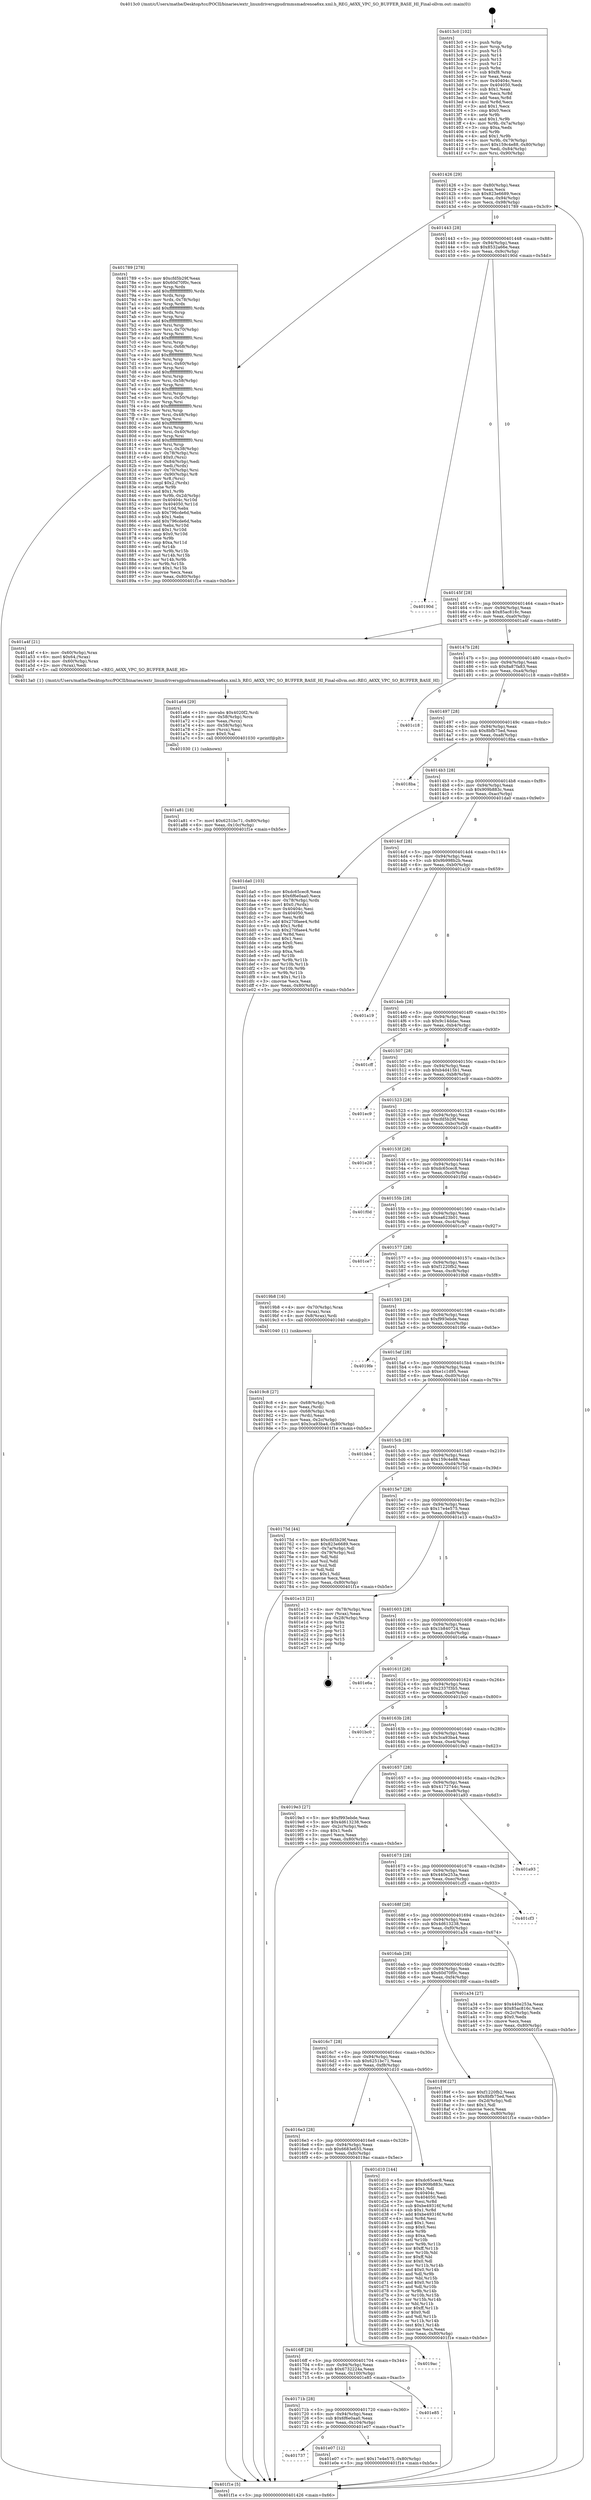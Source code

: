 digraph "0x4013c0" {
  label = "0x4013c0 (/mnt/c/Users/mathe/Desktop/tcc/POCII/binaries/extr_linuxdriversgpudrmmsmadrenoa6xx.xml.h_REG_A6XX_VPC_SO_BUFFER_BASE_HI_Final-ollvm.out::main(0))"
  labelloc = "t"
  node[shape=record]

  Entry [label="",width=0.3,height=0.3,shape=circle,fillcolor=black,style=filled]
  "0x401426" [label="{
     0x401426 [29]\l
     | [instrs]\l
     &nbsp;&nbsp;0x401426 \<+3\>: mov -0x80(%rbp),%eax\l
     &nbsp;&nbsp;0x401429 \<+2\>: mov %eax,%ecx\l
     &nbsp;&nbsp;0x40142b \<+6\>: sub $0x823e6689,%ecx\l
     &nbsp;&nbsp;0x401431 \<+6\>: mov %eax,-0x94(%rbp)\l
     &nbsp;&nbsp;0x401437 \<+6\>: mov %ecx,-0x98(%rbp)\l
     &nbsp;&nbsp;0x40143d \<+6\>: je 0000000000401789 \<main+0x3c9\>\l
  }"]
  "0x401789" [label="{
     0x401789 [278]\l
     | [instrs]\l
     &nbsp;&nbsp;0x401789 \<+5\>: mov $0xcfd5b29f,%eax\l
     &nbsp;&nbsp;0x40178e \<+5\>: mov $0x60d70f0c,%ecx\l
     &nbsp;&nbsp;0x401793 \<+3\>: mov %rsp,%rdx\l
     &nbsp;&nbsp;0x401796 \<+4\>: add $0xfffffffffffffff0,%rdx\l
     &nbsp;&nbsp;0x40179a \<+3\>: mov %rdx,%rsp\l
     &nbsp;&nbsp;0x40179d \<+4\>: mov %rdx,-0x78(%rbp)\l
     &nbsp;&nbsp;0x4017a1 \<+3\>: mov %rsp,%rdx\l
     &nbsp;&nbsp;0x4017a4 \<+4\>: add $0xfffffffffffffff0,%rdx\l
     &nbsp;&nbsp;0x4017a8 \<+3\>: mov %rdx,%rsp\l
     &nbsp;&nbsp;0x4017ab \<+3\>: mov %rsp,%rsi\l
     &nbsp;&nbsp;0x4017ae \<+4\>: add $0xfffffffffffffff0,%rsi\l
     &nbsp;&nbsp;0x4017b2 \<+3\>: mov %rsi,%rsp\l
     &nbsp;&nbsp;0x4017b5 \<+4\>: mov %rsi,-0x70(%rbp)\l
     &nbsp;&nbsp;0x4017b9 \<+3\>: mov %rsp,%rsi\l
     &nbsp;&nbsp;0x4017bc \<+4\>: add $0xfffffffffffffff0,%rsi\l
     &nbsp;&nbsp;0x4017c0 \<+3\>: mov %rsi,%rsp\l
     &nbsp;&nbsp;0x4017c3 \<+4\>: mov %rsi,-0x68(%rbp)\l
     &nbsp;&nbsp;0x4017c7 \<+3\>: mov %rsp,%rsi\l
     &nbsp;&nbsp;0x4017ca \<+4\>: add $0xfffffffffffffff0,%rsi\l
     &nbsp;&nbsp;0x4017ce \<+3\>: mov %rsi,%rsp\l
     &nbsp;&nbsp;0x4017d1 \<+4\>: mov %rsi,-0x60(%rbp)\l
     &nbsp;&nbsp;0x4017d5 \<+3\>: mov %rsp,%rsi\l
     &nbsp;&nbsp;0x4017d8 \<+4\>: add $0xfffffffffffffff0,%rsi\l
     &nbsp;&nbsp;0x4017dc \<+3\>: mov %rsi,%rsp\l
     &nbsp;&nbsp;0x4017df \<+4\>: mov %rsi,-0x58(%rbp)\l
     &nbsp;&nbsp;0x4017e3 \<+3\>: mov %rsp,%rsi\l
     &nbsp;&nbsp;0x4017e6 \<+4\>: add $0xfffffffffffffff0,%rsi\l
     &nbsp;&nbsp;0x4017ea \<+3\>: mov %rsi,%rsp\l
     &nbsp;&nbsp;0x4017ed \<+4\>: mov %rsi,-0x50(%rbp)\l
     &nbsp;&nbsp;0x4017f1 \<+3\>: mov %rsp,%rsi\l
     &nbsp;&nbsp;0x4017f4 \<+4\>: add $0xfffffffffffffff0,%rsi\l
     &nbsp;&nbsp;0x4017f8 \<+3\>: mov %rsi,%rsp\l
     &nbsp;&nbsp;0x4017fb \<+4\>: mov %rsi,-0x48(%rbp)\l
     &nbsp;&nbsp;0x4017ff \<+3\>: mov %rsp,%rsi\l
     &nbsp;&nbsp;0x401802 \<+4\>: add $0xfffffffffffffff0,%rsi\l
     &nbsp;&nbsp;0x401806 \<+3\>: mov %rsi,%rsp\l
     &nbsp;&nbsp;0x401809 \<+4\>: mov %rsi,-0x40(%rbp)\l
     &nbsp;&nbsp;0x40180d \<+3\>: mov %rsp,%rsi\l
     &nbsp;&nbsp;0x401810 \<+4\>: add $0xfffffffffffffff0,%rsi\l
     &nbsp;&nbsp;0x401814 \<+3\>: mov %rsi,%rsp\l
     &nbsp;&nbsp;0x401817 \<+4\>: mov %rsi,-0x38(%rbp)\l
     &nbsp;&nbsp;0x40181b \<+4\>: mov -0x78(%rbp),%rsi\l
     &nbsp;&nbsp;0x40181f \<+6\>: movl $0x0,(%rsi)\l
     &nbsp;&nbsp;0x401825 \<+6\>: mov -0x84(%rbp),%edi\l
     &nbsp;&nbsp;0x40182b \<+2\>: mov %edi,(%rdx)\l
     &nbsp;&nbsp;0x40182d \<+4\>: mov -0x70(%rbp),%rsi\l
     &nbsp;&nbsp;0x401831 \<+7\>: mov -0x90(%rbp),%r8\l
     &nbsp;&nbsp;0x401838 \<+3\>: mov %r8,(%rsi)\l
     &nbsp;&nbsp;0x40183b \<+3\>: cmpl $0x2,(%rdx)\l
     &nbsp;&nbsp;0x40183e \<+4\>: setne %r9b\l
     &nbsp;&nbsp;0x401842 \<+4\>: and $0x1,%r9b\l
     &nbsp;&nbsp;0x401846 \<+4\>: mov %r9b,-0x2d(%rbp)\l
     &nbsp;&nbsp;0x40184a \<+8\>: mov 0x40404c,%r10d\l
     &nbsp;&nbsp;0x401852 \<+8\>: mov 0x404050,%r11d\l
     &nbsp;&nbsp;0x40185a \<+3\>: mov %r10d,%ebx\l
     &nbsp;&nbsp;0x40185d \<+6\>: sub $0x796cde6d,%ebx\l
     &nbsp;&nbsp;0x401863 \<+3\>: sub $0x1,%ebx\l
     &nbsp;&nbsp;0x401866 \<+6\>: add $0x796cde6d,%ebx\l
     &nbsp;&nbsp;0x40186c \<+4\>: imul %ebx,%r10d\l
     &nbsp;&nbsp;0x401870 \<+4\>: and $0x1,%r10d\l
     &nbsp;&nbsp;0x401874 \<+4\>: cmp $0x0,%r10d\l
     &nbsp;&nbsp;0x401878 \<+4\>: sete %r9b\l
     &nbsp;&nbsp;0x40187c \<+4\>: cmp $0xa,%r11d\l
     &nbsp;&nbsp;0x401880 \<+4\>: setl %r14b\l
     &nbsp;&nbsp;0x401884 \<+3\>: mov %r9b,%r15b\l
     &nbsp;&nbsp;0x401887 \<+3\>: and %r14b,%r15b\l
     &nbsp;&nbsp;0x40188a \<+3\>: xor %r14b,%r9b\l
     &nbsp;&nbsp;0x40188d \<+3\>: or %r9b,%r15b\l
     &nbsp;&nbsp;0x401890 \<+4\>: test $0x1,%r15b\l
     &nbsp;&nbsp;0x401894 \<+3\>: cmovne %ecx,%eax\l
     &nbsp;&nbsp;0x401897 \<+3\>: mov %eax,-0x80(%rbp)\l
     &nbsp;&nbsp;0x40189a \<+5\>: jmp 0000000000401f1e \<main+0xb5e\>\l
  }"]
  "0x401443" [label="{
     0x401443 [28]\l
     | [instrs]\l
     &nbsp;&nbsp;0x401443 \<+5\>: jmp 0000000000401448 \<main+0x88\>\l
     &nbsp;&nbsp;0x401448 \<+6\>: mov -0x94(%rbp),%eax\l
     &nbsp;&nbsp;0x40144e \<+5\>: sub $0x8532a66e,%eax\l
     &nbsp;&nbsp;0x401453 \<+6\>: mov %eax,-0x9c(%rbp)\l
     &nbsp;&nbsp;0x401459 \<+6\>: je 000000000040190d \<main+0x54d\>\l
  }"]
  Exit [label="",width=0.3,height=0.3,shape=circle,fillcolor=black,style=filled,peripheries=2]
  "0x40190d" [label="{
     0x40190d\l
  }", style=dashed]
  "0x40145f" [label="{
     0x40145f [28]\l
     | [instrs]\l
     &nbsp;&nbsp;0x40145f \<+5\>: jmp 0000000000401464 \<main+0xa4\>\l
     &nbsp;&nbsp;0x401464 \<+6\>: mov -0x94(%rbp),%eax\l
     &nbsp;&nbsp;0x40146a \<+5\>: sub $0x85ac816c,%eax\l
     &nbsp;&nbsp;0x40146f \<+6\>: mov %eax,-0xa0(%rbp)\l
     &nbsp;&nbsp;0x401475 \<+6\>: je 0000000000401a4f \<main+0x68f\>\l
  }"]
  "0x401737" [label="{
     0x401737\l
  }", style=dashed]
  "0x401a4f" [label="{
     0x401a4f [21]\l
     | [instrs]\l
     &nbsp;&nbsp;0x401a4f \<+4\>: mov -0x60(%rbp),%rax\l
     &nbsp;&nbsp;0x401a53 \<+6\>: movl $0x64,(%rax)\l
     &nbsp;&nbsp;0x401a59 \<+4\>: mov -0x60(%rbp),%rax\l
     &nbsp;&nbsp;0x401a5d \<+2\>: mov (%rax),%edi\l
     &nbsp;&nbsp;0x401a5f \<+5\>: call 00000000004013a0 \<REG_A6XX_VPC_SO_BUFFER_BASE_HI\>\l
     | [calls]\l
     &nbsp;&nbsp;0x4013a0 \{1\} (/mnt/c/Users/mathe/Desktop/tcc/POCII/binaries/extr_linuxdriversgpudrmmsmadrenoa6xx.xml.h_REG_A6XX_VPC_SO_BUFFER_BASE_HI_Final-ollvm.out::REG_A6XX_VPC_SO_BUFFER_BASE_HI)\l
  }"]
  "0x40147b" [label="{
     0x40147b [28]\l
     | [instrs]\l
     &nbsp;&nbsp;0x40147b \<+5\>: jmp 0000000000401480 \<main+0xc0\>\l
     &nbsp;&nbsp;0x401480 \<+6\>: mov -0x94(%rbp),%eax\l
     &nbsp;&nbsp;0x401486 \<+5\>: sub $0x8a87fa83,%eax\l
     &nbsp;&nbsp;0x40148b \<+6\>: mov %eax,-0xa4(%rbp)\l
     &nbsp;&nbsp;0x401491 \<+6\>: je 0000000000401c18 \<main+0x858\>\l
  }"]
  "0x401e07" [label="{
     0x401e07 [12]\l
     | [instrs]\l
     &nbsp;&nbsp;0x401e07 \<+7\>: movl $0x17e4e575,-0x80(%rbp)\l
     &nbsp;&nbsp;0x401e0e \<+5\>: jmp 0000000000401f1e \<main+0xb5e\>\l
  }"]
  "0x401c18" [label="{
     0x401c18\l
  }", style=dashed]
  "0x401497" [label="{
     0x401497 [28]\l
     | [instrs]\l
     &nbsp;&nbsp;0x401497 \<+5\>: jmp 000000000040149c \<main+0xdc\>\l
     &nbsp;&nbsp;0x40149c \<+6\>: mov -0x94(%rbp),%eax\l
     &nbsp;&nbsp;0x4014a2 \<+5\>: sub $0x8bfb75ed,%eax\l
     &nbsp;&nbsp;0x4014a7 \<+6\>: mov %eax,-0xa8(%rbp)\l
     &nbsp;&nbsp;0x4014ad \<+6\>: je 00000000004018ba \<main+0x4fa\>\l
  }"]
  "0x40171b" [label="{
     0x40171b [28]\l
     | [instrs]\l
     &nbsp;&nbsp;0x40171b \<+5\>: jmp 0000000000401720 \<main+0x360\>\l
     &nbsp;&nbsp;0x401720 \<+6\>: mov -0x94(%rbp),%eax\l
     &nbsp;&nbsp;0x401726 \<+5\>: sub $0x6f6e0aa0,%eax\l
     &nbsp;&nbsp;0x40172b \<+6\>: mov %eax,-0x104(%rbp)\l
     &nbsp;&nbsp;0x401731 \<+6\>: je 0000000000401e07 \<main+0xa47\>\l
  }"]
  "0x4018ba" [label="{
     0x4018ba\l
  }", style=dashed]
  "0x4014b3" [label="{
     0x4014b3 [28]\l
     | [instrs]\l
     &nbsp;&nbsp;0x4014b3 \<+5\>: jmp 00000000004014b8 \<main+0xf8\>\l
     &nbsp;&nbsp;0x4014b8 \<+6\>: mov -0x94(%rbp),%eax\l
     &nbsp;&nbsp;0x4014be \<+5\>: sub $0x909b883c,%eax\l
     &nbsp;&nbsp;0x4014c3 \<+6\>: mov %eax,-0xac(%rbp)\l
     &nbsp;&nbsp;0x4014c9 \<+6\>: je 0000000000401da0 \<main+0x9e0\>\l
  }"]
  "0x401e85" [label="{
     0x401e85\l
  }", style=dashed]
  "0x401da0" [label="{
     0x401da0 [103]\l
     | [instrs]\l
     &nbsp;&nbsp;0x401da0 \<+5\>: mov $0xdc65cec8,%eax\l
     &nbsp;&nbsp;0x401da5 \<+5\>: mov $0x6f6e0aa0,%ecx\l
     &nbsp;&nbsp;0x401daa \<+4\>: mov -0x78(%rbp),%rdx\l
     &nbsp;&nbsp;0x401dae \<+6\>: movl $0x0,(%rdx)\l
     &nbsp;&nbsp;0x401db4 \<+7\>: mov 0x40404c,%esi\l
     &nbsp;&nbsp;0x401dbb \<+7\>: mov 0x404050,%edi\l
     &nbsp;&nbsp;0x401dc2 \<+3\>: mov %esi,%r8d\l
     &nbsp;&nbsp;0x401dc5 \<+7\>: add $0x270faee4,%r8d\l
     &nbsp;&nbsp;0x401dcc \<+4\>: sub $0x1,%r8d\l
     &nbsp;&nbsp;0x401dd0 \<+7\>: sub $0x270faee4,%r8d\l
     &nbsp;&nbsp;0x401dd7 \<+4\>: imul %r8d,%esi\l
     &nbsp;&nbsp;0x401ddb \<+3\>: and $0x1,%esi\l
     &nbsp;&nbsp;0x401dde \<+3\>: cmp $0x0,%esi\l
     &nbsp;&nbsp;0x401de1 \<+4\>: sete %r9b\l
     &nbsp;&nbsp;0x401de5 \<+3\>: cmp $0xa,%edi\l
     &nbsp;&nbsp;0x401de8 \<+4\>: setl %r10b\l
     &nbsp;&nbsp;0x401dec \<+3\>: mov %r9b,%r11b\l
     &nbsp;&nbsp;0x401def \<+3\>: and %r10b,%r11b\l
     &nbsp;&nbsp;0x401df2 \<+3\>: xor %r10b,%r9b\l
     &nbsp;&nbsp;0x401df5 \<+3\>: or %r9b,%r11b\l
     &nbsp;&nbsp;0x401df8 \<+4\>: test $0x1,%r11b\l
     &nbsp;&nbsp;0x401dfc \<+3\>: cmovne %ecx,%eax\l
     &nbsp;&nbsp;0x401dff \<+3\>: mov %eax,-0x80(%rbp)\l
     &nbsp;&nbsp;0x401e02 \<+5\>: jmp 0000000000401f1e \<main+0xb5e\>\l
  }"]
  "0x4014cf" [label="{
     0x4014cf [28]\l
     | [instrs]\l
     &nbsp;&nbsp;0x4014cf \<+5\>: jmp 00000000004014d4 \<main+0x114\>\l
     &nbsp;&nbsp;0x4014d4 \<+6\>: mov -0x94(%rbp),%eax\l
     &nbsp;&nbsp;0x4014da \<+5\>: sub $0x9b998b2b,%eax\l
     &nbsp;&nbsp;0x4014df \<+6\>: mov %eax,-0xb0(%rbp)\l
     &nbsp;&nbsp;0x4014e5 \<+6\>: je 0000000000401a19 \<main+0x659\>\l
  }"]
  "0x4016ff" [label="{
     0x4016ff [28]\l
     | [instrs]\l
     &nbsp;&nbsp;0x4016ff \<+5\>: jmp 0000000000401704 \<main+0x344\>\l
     &nbsp;&nbsp;0x401704 \<+6\>: mov -0x94(%rbp),%eax\l
     &nbsp;&nbsp;0x40170a \<+5\>: sub $0x6732224a,%eax\l
     &nbsp;&nbsp;0x40170f \<+6\>: mov %eax,-0x100(%rbp)\l
     &nbsp;&nbsp;0x401715 \<+6\>: je 0000000000401e85 \<main+0xac5\>\l
  }"]
  "0x401a19" [label="{
     0x401a19\l
  }", style=dashed]
  "0x4014eb" [label="{
     0x4014eb [28]\l
     | [instrs]\l
     &nbsp;&nbsp;0x4014eb \<+5\>: jmp 00000000004014f0 \<main+0x130\>\l
     &nbsp;&nbsp;0x4014f0 \<+6\>: mov -0x94(%rbp),%eax\l
     &nbsp;&nbsp;0x4014f6 \<+5\>: sub $0x9c14ddac,%eax\l
     &nbsp;&nbsp;0x4014fb \<+6\>: mov %eax,-0xb4(%rbp)\l
     &nbsp;&nbsp;0x401501 \<+6\>: je 0000000000401cff \<main+0x93f\>\l
  }"]
  "0x4019ac" [label="{
     0x4019ac\l
  }", style=dashed]
  "0x401cff" [label="{
     0x401cff\l
  }", style=dashed]
  "0x401507" [label="{
     0x401507 [28]\l
     | [instrs]\l
     &nbsp;&nbsp;0x401507 \<+5\>: jmp 000000000040150c \<main+0x14c\>\l
     &nbsp;&nbsp;0x40150c \<+6\>: mov -0x94(%rbp),%eax\l
     &nbsp;&nbsp;0x401512 \<+5\>: sub $0xb4d415b1,%eax\l
     &nbsp;&nbsp;0x401517 \<+6\>: mov %eax,-0xb8(%rbp)\l
     &nbsp;&nbsp;0x40151d \<+6\>: je 0000000000401ec9 \<main+0xb09\>\l
  }"]
  "0x4016e3" [label="{
     0x4016e3 [28]\l
     | [instrs]\l
     &nbsp;&nbsp;0x4016e3 \<+5\>: jmp 00000000004016e8 \<main+0x328\>\l
     &nbsp;&nbsp;0x4016e8 \<+6\>: mov -0x94(%rbp),%eax\l
     &nbsp;&nbsp;0x4016ee \<+5\>: sub $0x6683e655,%eax\l
     &nbsp;&nbsp;0x4016f3 \<+6\>: mov %eax,-0xfc(%rbp)\l
     &nbsp;&nbsp;0x4016f9 \<+6\>: je 00000000004019ac \<main+0x5ec\>\l
  }"]
  "0x401ec9" [label="{
     0x401ec9\l
  }", style=dashed]
  "0x401523" [label="{
     0x401523 [28]\l
     | [instrs]\l
     &nbsp;&nbsp;0x401523 \<+5\>: jmp 0000000000401528 \<main+0x168\>\l
     &nbsp;&nbsp;0x401528 \<+6\>: mov -0x94(%rbp),%eax\l
     &nbsp;&nbsp;0x40152e \<+5\>: sub $0xcfd5b29f,%eax\l
     &nbsp;&nbsp;0x401533 \<+6\>: mov %eax,-0xbc(%rbp)\l
     &nbsp;&nbsp;0x401539 \<+6\>: je 0000000000401e28 \<main+0xa68\>\l
  }"]
  "0x401d10" [label="{
     0x401d10 [144]\l
     | [instrs]\l
     &nbsp;&nbsp;0x401d10 \<+5\>: mov $0xdc65cec8,%eax\l
     &nbsp;&nbsp;0x401d15 \<+5\>: mov $0x909b883c,%ecx\l
     &nbsp;&nbsp;0x401d1a \<+2\>: mov $0x1,%dl\l
     &nbsp;&nbsp;0x401d1c \<+7\>: mov 0x40404c,%esi\l
     &nbsp;&nbsp;0x401d23 \<+7\>: mov 0x404050,%edi\l
     &nbsp;&nbsp;0x401d2a \<+3\>: mov %esi,%r8d\l
     &nbsp;&nbsp;0x401d2d \<+7\>: sub $0xbe49316f,%r8d\l
     &nbsp;&nbsp;0x401d34 \<+4\>: sub $0x1,%r8d\l
     &nbsp;&nbsp;0x401d38 \<+7\>: add $0xbe49316f,%r8d\l
     &nbsp;&nbsp;0x401d3f \<+4\>: imul %r8d,%esi\l
     &nbsp;&nbsp;0x401d43 \<+3\>: and $0x1,%esi\l
     &nbsp;&nbsp;0x401d46 \<+3\>: cmp $0x0,%esi\l
     &nbsp;&nbsp;0x401d49 \<+4\>: sete %r9b\l
     &nbsp;&nbsp;0x401d4d \<+3\>: cmp $0xa,%edi\l
     &nbsp;&nbsp;0x401d50 \<+4\>: setl %r10b\l
     &nbsp;&nbsp;0x401d54 \<+3\>: mov %r9b,%r11b\l
     &nbsp;&nbsp;0x401d57 \<+4\>: xor $0xff,%r11b\l
     &nbsp;&nbsp;0x401d5b \<+3\>: mov %r10b,%bl\l
     &nbsp;&nbsp;0x401d5e \<+3\>: xor $0xff,%bl\l
     &nbsp;&nbsp;0x401d61 \<+3\>: xor $0x0,%dl\l
     &nbsp;&nbsp;0x401d64 \<+3\>: mov %r11b,%r14b\l
     &nbsp;&nbsp;0x401d67 \<+4\>: and $0x0,%r14b\l
     &nbsp;&nbsp;0x401d6b \<+3\>: and %dl,%r9b\l
     &nbsp;&nbsp;0x401d6e \<+3\>: mov %bl,%r15b\l
     &nbsp;&nbsp;0x401d71 \<+4\>: and $0x0,%r15b\l
     &nbsp;&nbsp;0x401d75 \<+3\>: and %dl,%r10b\l
     &nbsp;&nbsp;0x401d78 \<+3\>: or %r9b,%r14b\l
     &nbsp;&nbsp;0x401d7b \<+3\>: or %r10b,%r15b\l
     &nbsp;&nbsp;0x401d7e \<+3\>: xor %r15b,%r14b\l
     &nbsp;&nbsp;0x401d81 \<+3\>: or %bl,%r11b\l
     &nbsp;&nbsp;0x401d84 \<+4\>: xor $0xff,%r11b\l
     &nbsp;&nbsp;0x401d88 \<+3\>: or $0x0,%dl\l
     &nbsp;&nbsp;0x401d8b \<+3\>: and %dl,%r11b\l
     &nbsp;&nbsp;0x401d8e \<+3\>: or %r11b,%r14b\l
     &nbsp;&nbsp;0x401d91 \<+4\>: test $0x1,%r14b\l
     &nbsp;&nbsp;0x401d95 \<+3\>: cmovne %ecx,%eax\l
     &nbsp;&nbsp;0x401d98 \<+3\>: mov %eax,-0x80(%rbp)\l
     &nbsp;&nbsp;0x401d9b \<+5\>: jmp 0000000000401f1e \<main+0xb5e\>\l
  }"]
  "0x401e28" [label="{
     0x401e28\l
  }", style=dashed]
  "0x40153f" [label="{
     0x40153f [28]\l
     | [instrs]\l
     &nbsp;&nbsp;0x40153f \<+5\>: jmp 0000000000401544 \<main+0x184\>\l
     &nbsp;&nbsp;0x401544 \<+6\>: mov -0x94(%rbp),%eax\l
     &nbsp;&nbsp;0x40154a \<+5\>: sub $0xdc65cec8,%eax\l
     &nbsp;&nbsp;0x40154f \<+6\>: mov %eax,-0xc0(%rbp)\l
     &nbsp;&nbsp;0x401555 \<+6\>: je 0000000000401f0d \<main+0xb4d\>\l
  }"]
  "0x401a81" [label="{
     0x401a81 [18]\l
     | [instrs]\l
     &nbsp;&nbsp;0x401a81 \<+7\>: movl $0x6251bc71,-0x80(%rbp)\l
     &nbsp;&nbsp;0x401a88 \<+6\>: mov %eax,-0x10c(%rbp)\l
     &nbsp;&nbsp;0x401a8e \<+5\>: jmp 0000000000401f1e \<main+0xb5e\>\l
  }"]
  "0x401f0d" [label="{
     0x401f0d\l
  }", style=dashed]
  "0x40155b" [label="{
     0x40155b [28]\l
     | [instrs]\l
     &nbsp;&nbsp;0x40155b \<+5\>: jmp 0000000000401560 \<main+0x1a0\>\l
     &nbsp;&nbsp;0x401560 \<+6\>: mov -0x94(%rbp),%eax\l
     &nbsp;&nbsp;0x401566 \<+5\>: sub $0xea623b01,%eax\l
     &nbsp;&nbsp;0x40156b \<+6\>: mov %eax,-0xc4(%rbp)\l
     &nbsp;&nbsp;0x401571 \<+6\>: je 0000000000401ce7 \<main+0x927\>\l
  }"]
  "0x401a64" [label="{
     0x401a64 [29]\l
     | [instrs]\l
     &nbsp;&nbsp;0x401a64 \<+10\>: movabs $0x4020f2,%rdi\l
     &nbsp;&nbsp;0x401a6e \<+4\>: mov -0x58(%rbp),%rcx\l
     &nbsp;&nbsp;0x401a72 \<+2\>: mov %eax,(%rcx)\l
     &nbsp;&nbsp;0x401a74 \<+4\>: mov -0x58(%rbp),%rcx\l
     &nbsp;&nbsp;0x401a78 \<+2\>: mov (%rcx),%esi\l
     &nbsp;&nbsp;0x401a7a \<+2\>: mov $0x0,%al\l
     &nbsp;&nbsp;0x401a7c \<+5\>: call 0000000000401030 \<printf@plt\>\l
     | [calls]\l
     &nbsp;&nbsp;0x401030 \{1\} (unknown)\l
  }"]
  "0x401ce7" [label="{
     0x401ce7\l
  }", style=dashed]
  "0x401577" [label="{
     0x401577 [28]\l
     | [instrs]\l
     &nbsp;&nbsp;0x401577 \<+5\>: jmp 000000000040157c \<main+0x1bc\>\l
     &nbsp;&nbsp;0x40157c \<+6\>: mov -0x94(%rbp),%eax\l
     &nbsp;&nbsp;0x401582 \<+5\>: sub $0xf1220fb2,%eax\l
     &nbsp;&nbsp;0x401587 \<+6\>: mov %eax,-0xc8(%rbp)\l
     &nbsp;&nbsp;0x40158d \<+6\>: je 00000000004019b8 \<main+0x5f8\>\l
  }"]
  "0x4019c8" [label="{
     0x4019c8 [27]\l
     | [instrs]\l
     &nbsp;&nbsp;0x4019c8 \<+4\>: mov -0x68(%rbp),%rdi\l
     &nbsp;&nbsp;0x4019cc \<+2\>: mov %eax,(%rdi)\l
     &nbsp;&nbsp;0x4019ce \<+4\>: mov -0x68(%rbp),%rdi\l
     &nbsp;&nbsp;0x4019d2 \<+2\>: mov (%rdi),%eax\l
     &nbsp;&nbsp;0x4019d4 \<+3\>: mov %eax,-0x2c(%rbp)\l
     &nbsp;&nbsp;0x4019d7 \<+7\>: movl $0x3ca93ba4,-0x80(%rbp)\l
     &nbsp;&nbsp;0x4019de \<+5\>: jmp 0000000000401f1e \<main+0xb5e\>\l
  }"]
  "0x4019b8" [label="{
     0x4019b8 [16]\l
     | [instrs]\l
     &nbsp;&nbsp;0x4019b8 \<+4\>: mov -0x70(%rbp),%rax\l
     &nbsp;&nbsp;0x4019bc \<+3\>: mov (%rax),%rax\l
     &nbsp;&nbsp;0x4019bf \<+4\>: mov 0x8(%rax),%rdi\l
     &nbsp;&nbsp;0x4019c3 \<+5\>: call 0000000000401040 \<atoi@plt\>\l
     | [calls]\l
     &nbsp;&nbsp;0x401040 \{1\} (unknown)\l
  }"]
  "0x401593" [label="{
     0x401593 [28]\l
     | [instrs]\l
     &nbsp;&nbsp;0x401593 \<+5\>: jmp 0000000000401598 \<main+0x1d8\>\l
     &nbsp;&nbsp;0x401598 \<+6\>: mov -0x94(%rbp),%eax\l
     &nbsp;&nbsp;0x40159e \<+5\>: sub $0xf993ebde,%eax\l
     &nbsp;&nbsp;0x4015a3 \<+6\>: mov %eax,-0xcc(%rbp)\l
     &nbsp;&nbsp;0x4015a9 \<+6\>: je 00000000004019fe \<main+0x63e\>\l
  }"]
  "0x4016c7" [label="{
     0x4016c7 [28]\l
     | [instrs]\l
     &nbsp;&nbsp;0x4016c7 \<+5\>: jmp 00000000004016cc \<main+0x30c\>\l
     &nbsp;&nbsp;0x4016cc \<+6\>: mov -0x94(%rbp),%eax\l
     &nbsp;&nbsp;0x4016d2 \<+5\>: sub $0x6251bc71,%eax\l
     &nbsp;&nbsp;0x4016d7 \<+6\>: mov %eax,-0xf8(%rbp)\l
     &nbsp;&nbsp;0x4016dd \<+6\>: je 0000000000401d10 \<main+0x950\>\l
  }"]
  "0x4019fe" [label="{
     0x4019fe\l
  }", style=dashed]
  "0x4015af" [label="{
     0x4015af [28]\l
     | [instrs]\l
     &nbsp;&nbsp;0x4015af \<+5\>: jmp 00000000004015b4 \<main+0x1f4\>\l
     &nbsp;&nbsp;0x4015b4 \<+6\>: mov -0x94(%rbp),%eax\l
     &nbsp;&nbsp;0x4015ba \<+5\>: sub $0xe1c1d95,%eax\l
     &nbsp;&nbsp;0x4015bf \<+6\>: mov %eax,-0xd0(%rbp)\l
     &nbsp;&nbsp;0x4015c5 \<+6\>: je 0000000000401bb4 \<main+0x7f4\>\l
  }"]
  "0x40189f" [label="{
     0x40189f [27]\l
     | [instrs]\l
     &nbsp;&nbsp;0x40189f \<+5\>: mov $0xf1220fb2,%eax\l
     &nbsp;&nbsp;0x4018a4 \<+5\>: mov $0x8bfb75ed,%ecx\l
     &nbsp;&nbsp;0x4018a9 \<+3\>: mov -0x2d(%rbp),%dl\l
     &nbsp;&nbsp;0x4018ac \<+3\>: test $0x1,%dl\l
     &nbsp;&nbsp;0x4018af \<+3\>: cmovne %ecx,%eax\l
     &nbsp;&nbsp;0x4018b2 \<+3\>: mov %eax,-0x80(%rbp)\l
     &nbsp;&nbsp;0x4018b5 \<+5\>: jmp 0000000000401f1e \<main+0xb5e\>\l
  }"]
  "0x401bb4" [label="{
     0x401bb4\l
  }", style=dashed]
  "0x4015cb" [label="{
     0x4015cb [28]\l
     | [instrs]\l
     &nbsp;&nbsp;0x4015cb \<+5\>: jmp 00000000004015d0 \<main+0x210\>\l
     &nbsp;&nbsp;0x4015d0 \<+6\>: mov -0x94(%rbp),%eax\l
     &nbsp;&nbsp;0x4015d6 \<+5\>: sub $0x159c4e88,%eax\l
     &nbsp;&nbsp;0x4015db \<+6\>: mov %eax,-0xd4(%rbp)\l
     &nbsp;&nbsp;0x4015e1 \<+6\>: je 000000000040175d \<main+0x39d\>\l
  }"]
  "0x4016ab" [label="{
     0x4016ab [28]\l
     | [instrs]\l
     &nbsp;&nbsp;0x4016ab \<+5\>: jmp 00000000004016b0 \<main+0x2f0\>\l
     &nbsp;&nbsp;0x4016b0 \<+6\>: mov -0x94(%rbp),%eax\l
     &nbsp;&nbsp;0x4016b6 \<+5\>: sub $0x60d70f0c,%eax\l
     &nbsp;&nbsp;0x4016bb \<+6\>: mov %eax,-0xf4(%rbp)\l
     &nbsp;&nbsp;0x4016c1 \<+6\>: je 000000000040189f \<main+0x4df\>\l
  }"]
  "0x40175d" [label="{
     0x40175d [44]\l
     | [instrs]\l
     &nbsp;&nbsp;0x40175d \<+5\>: mov $0xcfd5b29f,%eax\l
     &nbsp;&nbsp;0x401762 \<+5\>: mov $0x823e6689,%ecx\l
     &nbsp;&nbsp;0x401767 \<+3\>: mov -0x7a(%rbp),%dl\l
     &nbsp;&nbsp;0x40176a \<+4\>: mov -0x79(%rbp),%sil\l
     &nbsp;&nbsp;0x40176e \<+3\>: mov %dl,%dil\l
     &nbsp;&nbsp;0x401771 \<+3\>: and %sil,%dil\l
     &nbsp;&nbsp;0x401774 \<+3\>: xor %sil,%dl\l
     &nbsp;&nbsp;0x401777 \<+3\>: or %dl,%dil\l
     &nbsp;&nbsp;0x40177a \<+4\>: test $0x1,%dil\l
     &nbsp;&nbsp;0x40177e \<+3\>: cmovne %ecx,%eax\l
     &nbsp;&nbsp;0x401781 \<+3\>: mov %eax,-0x80(%rbp)\l
     &nbsp;&nbsp;0x401784 \<+5\>: jmp 0000000000401f1e \<main+0xb5e\>\l
  }"]
  "0x4015e7" [label="{
     0x4015e7 [28]\l
     | [instrs]\l
     &nbsp;&nbsp;0x4015e7 \<+5\>: jmp 00000000004015ec \<main+0x22c\>\l
     &nbsp;&nbsp;0x4015ec \<+6\>: mov -0x94(%rbp),%eax\l
     &nbsp;&nbsp;0x4015f2 \<+5\>: sub $0x17e4e575,%eax\l
     &nbsp;&nbsp;0x4015f7 \<+6\>: mov %eax,-0xd8(%rbp)\l
     &nbsp;&nbsp;0x4015fd \<+6\>: je 0000000000401e13 \<main+0xa53\>\l
  }"]
  "0x401f1e" [label="{
     0x401f1e [5]\l
     | [instrs]\l
     &nbsp;&nbsp;0x401f1e \<+5\>: jmp 0000000000401426 \<main+0x66\>\l
  }"]
  "0x4013c0" [label="{
     0x4013c0 [102]\l
     | [instrs]\l
     &nbsp;&nbsp;0x4013c0 \<+1\>: push %rbp\l
     &nbsp;&nbsp;0x4013c1 \<+3\>: mov %rsp,%rbp\l
     &nbsp;&nbsp;0x4013c4 \<+2\>: push %r15\l
     &nbsp;&nbsp;0x4013c6 \<+2\>: push %r14\l
     &nbsp;&nbsp;0x4013c8 \<+2\>: push %r13\l
     &nbsp;&nbsp;0x4013ca \<+2\>: push %r12\l
     &nbsp;&nbsp;0x4013cc \<+1\>: push %rbx\l
     &nbsp;&nbsp;0x4013cd \<+7\>: sub $0xf8,%rsp\l
     &nbsp;&nbsp;0x4013d4 \<+2\>: xor %eax,%eax\l
     &nbsp;&nbsp;0x4013d6 \<+7\>: mov 0x40404c,%ecx\l
     &nbsp;&nbsp;0x4013dd \<+7\>: mov 0x404050,%edx\l
     &nbsp;&nbsp;0x4013e4 \<+3\>: sub $0x1,%eax\l
     &nbsp;&nbsp;0x4013e7 \<+3\>: mov %ecx,%r8d\l
     &nbsp;&nbsp;0x4013ea \<+3\>: add %eax,%r8d\l
     &nbsp;&nbsp;0x4013ed \<+4\>: imul %r8d,%ecx\l
     &nbsp;&nbsp;0x4013f1 \<+3\>: and $0x1,%ecx\l
     &nbsp;&nbsp;0x4013f4 \<+3\>: cmp $0x0,%ecx\l
     &nbsp;&nbsp;0x4013f7 \<+4\>: sete %r9b\l
     &nbsp;&nbsp;0x4013fb \<+4\>: and $0x1,%r9b\l
     &nbsp;&nbsp;0x4013ff \<+4\>: mov %r9b,-0x7a(%rbp)\l
     &nbsp;&nbsp;0x401403 \<+3\>: cmp $0xa,%edx\l
     &nbsp;&nbsp;0x401406 \<+4\>: setl %r9b\l
     &nbsp;&nbsp;0x40140a \<+4\>: and $0x1,%r9b\l
     &nbsp;&nbsp;0x40140e \<+4\>: mov %r9b,-0x79(%rbp)\l
     &nbsp;&nbsp;0x401412 \<+7\>: movl $0x159c4e88,-0x80(%rbp)\l
     &nbsp;&nbsp;0x401419 \<+6\>: mov %edi,-0x84(%rbp)\l
     &nbsp;&nbsp;0x40141f \<+7\>: mov %rsi,-0x90(%rbp)\l
  }"]
  "0x401a34" [label="{
     0x401a34 [27]\l
     | [instrs]\l
     &nbsp;&nbsp;0x401a34 \<+5\>: mov $0x440e253a,%eax\l
     &nbsp;&nbsp;0x401a39 \<+5\>: mov $0x85ac816c,%ecx\l
     &nbsp;&nbsp;0x401a3e \<+3\>: mov -0x2c(%rbp),%edx\l
     &nbsp;&nbsp;0x401a41 \<+3\>: cmp $0x0,%edx\l
     &nbsp;&nbsp;0x401a44 \<+3\>: cmove %ecx,%eax\l
     &nbsp;&nbsp;0x401a47 \<+3\>: mov %eax,-0x80(%rbp)\l
     &nbsp;&nbsp;0x401a4a \<+5\>: jmp 0000000000401f1e \<main+0xb5e\>\l
  }"]
  "0x40168f" [label="{
     0x40168f [28]\l
     | [instrs]\l
     &nbsp;&nbsp;0x40168f \<+5\>: jmp 0000000000401694 \<main+0x2d4\>\l
     &nbsp;&nbsp;0x401694 \<+6\>: mov -0x94(%rbp),%eax\l
     &nbsp;&nbsp;0x40169a \<+5\>: sub $0x4d613238,%eax\l
     &nbsp;&nbsp;0x40169f \<+6\>: mov %eax,-0xf0(%rbp)\l
     &nbsp;&nbsp;0x4016a5 \<+6\>: je 0000000000401a34 \<main+0x674\>\l
  }"]
  "0x401e13" [label="{
     0x401e13 [21]\l
     | [instrs]\l
     &nbsp;&nbsp;0x401e13 \<+4\>: mov -0x78(%rbp),%rax\l
     &nbsp;&nbsp;0x401e17 \<+2\>: mov (%rax),%eax\l
     &nbsp;&nbsp;0x401e19 \<+4\>: lea -0x28(%rbp),%rsp\l
     &nbsp;&nbsp;0x401e1d \<+1\>: pop %rbx\l
     &nbsp;&nbsp;0x401e1e \<+2\>: pop %r12\l
     &nbsp;&nbsp;0x401e20 \<+2\>: pop %r13\l
     &nbsp;&nbsp;0x401e22 \<+2\>: pop %r14\l
     &nbsp;&nbsp;0x401e24 \<+2\>: pop %r15\l
     &nbsp;&nbsp;0x401e26 \<+1\>: pop %rbp\l
     &nbsp;&nbsp;0x401e27 \<+1\>: ret\l
  }"]
  "0x401603" [label="{
     0x401603 [28]\l
     | [instrs]\l
     &nbsp;&nbsp;0x401603 \<+5\>: jmp 0000000000401608 \<main+0x248\>\l
     &nbsp;&nbsp;0x401608 \<+6\>: mov -0x94(%rbp),%eax\l
     &nbsp;&nbsp;0x40160e \<+5\>: sub $0x1b840724,%eax\l
     &nbsp;&nbsp;0x401613 \<+6\>: mov %eax,-0xdc(%rbp)\l
     &nbsp;&nbsp;0x401619 \<+6\>: je 0000000000401e6a \<main+0xaaa\>\l
  }"]
  "0x401cf3" [label="{
     0x401cf3\l
  }", style=dashed]
  "0x401e6a" [label="{
     0x401e6a\l
  }", style=dashed]
  "0x40161f" [label="{
     0x40161f [28]\l
     | [instrs]\l
     &nbsp;&nbsp;0x40161f \<+5\>: jmp 0000000000401624 \<main+0x264\>\l
     &nbsp;&nbsp;0x401624 \<+6\>: mov -0x94(%rbp),%eax\l
     &nbsp;&nbsp;0x40162a \<+5\>: sub $0x2337f3b5,%eax\l
     &nbsp;&nbsp;0x40162f \<+6\>: mov %eax,-0xe0(%rbp)\l
     &nbsp;&nbsp;0x401635 \<+6\>: je 0000000000401bc0 \<main+0x800\>\l
  }"]
  "0x401673" [label="{
     0x401673 [28]\l
     | [instrs]\l
     &nbsp;&nbsp;0x401673 \<+5\>: jmp 0000000000401678 \<main+0x2b8\>\l
     &nbsp;&nbsp;0x401678 \<+6\>: mov -0x94(%rbp),%eax\l
     &nbsp;&nbsp;0x40167e \<+5\>: sub $0x440e253a,%eax\l
     &nbsp;&nbsp;0x401683 \<+6\>: mov %eax,-0xec(%rbp)\l
     &nbsp;&nbsp;0x401689 \<+6\>: je 0000000000401cf3 \<main+0x933\>\l
  }"]
  "0x401bc0" [label="{
     0x401bc0\l
  }", style=dashed]
  "0x40163b" [label="{
     0x40163b [28]\l
     | [instrs]\l
     &nbsp;&nbsp;0x40163b \<+5\>: jmp 0000000000401640 \<main+0x280\>\l
     &nbsp;&nbsp;0x401640 \<+6\>: mov -0x94(%rbp),%eax\l
     &nbsp;&nbsp;0x401646 \<+5\>: sub $0x3ca93ba4,%eax\l
     &nbsp;&nbsp;0x40164b \<+6\>: mov %eax,-0xe4(%rbp)\l
     &nbsp;&nbsp;0x401651 \<+6\>: je 00000000004019e3 \<main+0x623\>\l
  }"]
  "0x401a93" [label="{
     0x401a93\l
  }", style=dashed]
  "0x4019e3" [label="{
     0x4019e3 [27]\l
     | [instrs]\l
     &nbsp;&nbsp;0x4019e3 \<+5\>: mov $0xf993ebde,%eax\l
     &nbsp;&nbsp;0x4019e8 \<+5\>: mov $0x4d613238,%ecx\l
     &nbsp;&nbsp;0x4019ed \<+3\>: mov -0x2c(%rbp),%edx\l
     &nbsp;&nbsp;0x4019f0 \<+3\>: cmp $0x1,%edx\l
     &nbsp;&nbsp;0x4019f3 \<+3\>: cmovl %ecx,%eax\l
     &nbsp;&nbsp;0x4019f6 \<+3\>: mov %eax,-0x80(%rbp)\l
     &nbsp;&nbsp;0x4019f9 \<+5\>: jmp 0000000000401f1e \<main+0xb5e\>\l
  }"]
  "0x401657" [label="{
     0x401657 [28]\l
     | [instrs]\l
     &nbsp;&nbsp;0x401657 \<+5\>: jmp 000000000040165c \<main+0x29c\>\l
     &nbsp;&nbsp;0x40165c \<+6\>: mov -0x94(%rbp),%eax\l
     &nbsp;&nbsp;0x401662 \<+5\>: sub $0x4172744c,%eax\l
     &nbsp;&nbsp;0x401667 \<+6\>: mov %eax,-0xe8(%rbp)\l
     &nbsp;&nbsp;0x40166d \<+6\>: je 0000000000401a93 \<main+0x6d3\>\l
  }"]
  Entry -> "0x4013c0" [label=" 1"]
  "0x401426" -> "0x401789" [label=" 1"]
  "0x401426" -> "0x401443" [label=" 10"]
  "0x401e13" -> Exit [label=" 1"]
  "0x401443" -> "0x40190d" [label=" 0"]
  "0x401443" -> "0x40145f" [label=" 10"]
  "0x401e07" -> "0x401f1e" [label=" 1"]
  "0x40145f" -> "0x401a4f" [label=" 1"]
  "0x40145f" -> "0x40147b" [label=" 9"]
  "0x40171b" -> "0x401737" [label=" 0"]
  "0x40147b" -> "0x401c18" [label=" 0"]
  "0x40147b" -> "0x401497" [label=" 9"]
  "0x40171b" -> "0x401e07" [label=" 1"]
  "0x401497" -> "0x4018ba" [label=" 0"]
  "0x401497" -> "0x4014b3" [label=" 9"]
  "0x4016ff" -> "0x40171b" [label=" 1"]
  "0x4014b3" -> "0x401da0" [label=" 1"]
  "0x4014b3" -> "0x4014cf" [label=" 8"]
  "0x4016ff" -> "0x401e85" [label=" 0"]
  "0x4014cf" -> "0x401a19" [label=" 0"]
  "0x4014cf" -> "0x4014eb" [label=" 8"]
  "0x4016e3" -> "0x4016ff" [label=" 1"]
  "0x4014eb" -> "0x401cff" [label=" 0"]
  "0x4014eb" -> "0x401507" [label=" 8"]
  "0x4016e3" -> "0x4019ac" [label=" 0"]
  "0x401507" -> "0x401ec9" [label=" 0"]
  "0x401507" -> "0x401523" [label=" 8"]
  "0x401da0" -> "0x401f1e" [label=" 1"]
  "0x401523" -> "0x401e28" [label=" 0"]
  "0x401523" -> "0x40153f" [label=" 8"]
  "0x401d10" -> "0x401f1e" [label=" 1"]
  "0x40153f" -> "0x401f0d" [label=" 0"]
  "0x40153f" -> "0x40155b" [label=" 8"]
  "0x4016c7" -> "0x401d10" [label=" 1"]
  "0x40155b" -> "0x401ce7" [label=" 0"]
  "0x40155b" -> "0x401577" [label=" 8"]
  "0x4016c7" -> "0x4016e3" [label=" 1"]
  "0x401577" -> "0x4019b8" [label=" 1"]
  "0x401577" -> "0x401593" [label=" 7"]
  "0x401a81" -> "0x401f1e" [label=" 1"]
  "0x401593" -> "0x4019fe" [label=" 0"]
  "0x401593" -> "0x4015af" [label=" 7"]
  "0x401a64" -> "0x401a81" [label=" 1"]
  "0x4015af" -> "0x401bb4" [label=" 0"]
  "0x4015af" -> "0x4015cb" [label=" 7"]
  "0x401a4f" -> "0x401a64" [label=" 1"]
  "0x4015cb" -> "0x40175d" [label=" 1"]
  "0x4015cb" -> "0x4015e7" [label=" 6"]
  "0x40175d" -> "0x401f1e" [label=" 1"]
  "0x4013c0" -> "0x401426" [label=" 1"]
  "0x401f1e" -> "0x401426" [label=" 10"]
  "0x4019e3" -> "0x401f1e" [label=" 1"]
  "0x401789" -> "0x401f1e" [label=" 1"]
  "0x4019c8" -> "0x401f1e" [label=" 1"]
  "0x4015e7" -> "0x401e13" [label=" 1"]
  "0x4015e7" -> "0x401603" [label=" 5"]
  "0x40189f" -> "0x401f1e" [label=" 1"]
  "0x401603" -> "0x401e6a" [label=" 0"]
  "0x401603" -> "0x40161f" [label=" 5"]
  "0x4016ab" -> "0x4016c7" [label=" 2"]
  "0x40161f" -> "0x401bc0" [label=" 0"]
  "0x40161f" -> "0x40163b" [label=" 5"]
  "0x401a34" -> "0x401f1e" [label=" 1"]
  "0x40163b" -> "0x4019e3" [label=" 1"]
  "0x40163b" -> "0x401657" [label=" 4"]
  "0x40168f" -> "0x4016ab" [label=" 3"]
  "0x401657" -> "0x401a93" [label=" 0"]
  "0x401657" -> "0x401673" [label=" 4"]
  "0x4016ab" -> "0x40189f" [label=" 1"]
  "0x401673" -> "0x401cf3" [label=" 0"]
  "0x401673" -> "0x40168f" [label=" 4"]
  "0x4019b8" -> "0x4019c8" [label=" 1"]
  "0x40168f" -> "0x401a34" [label=" 1"]
}
